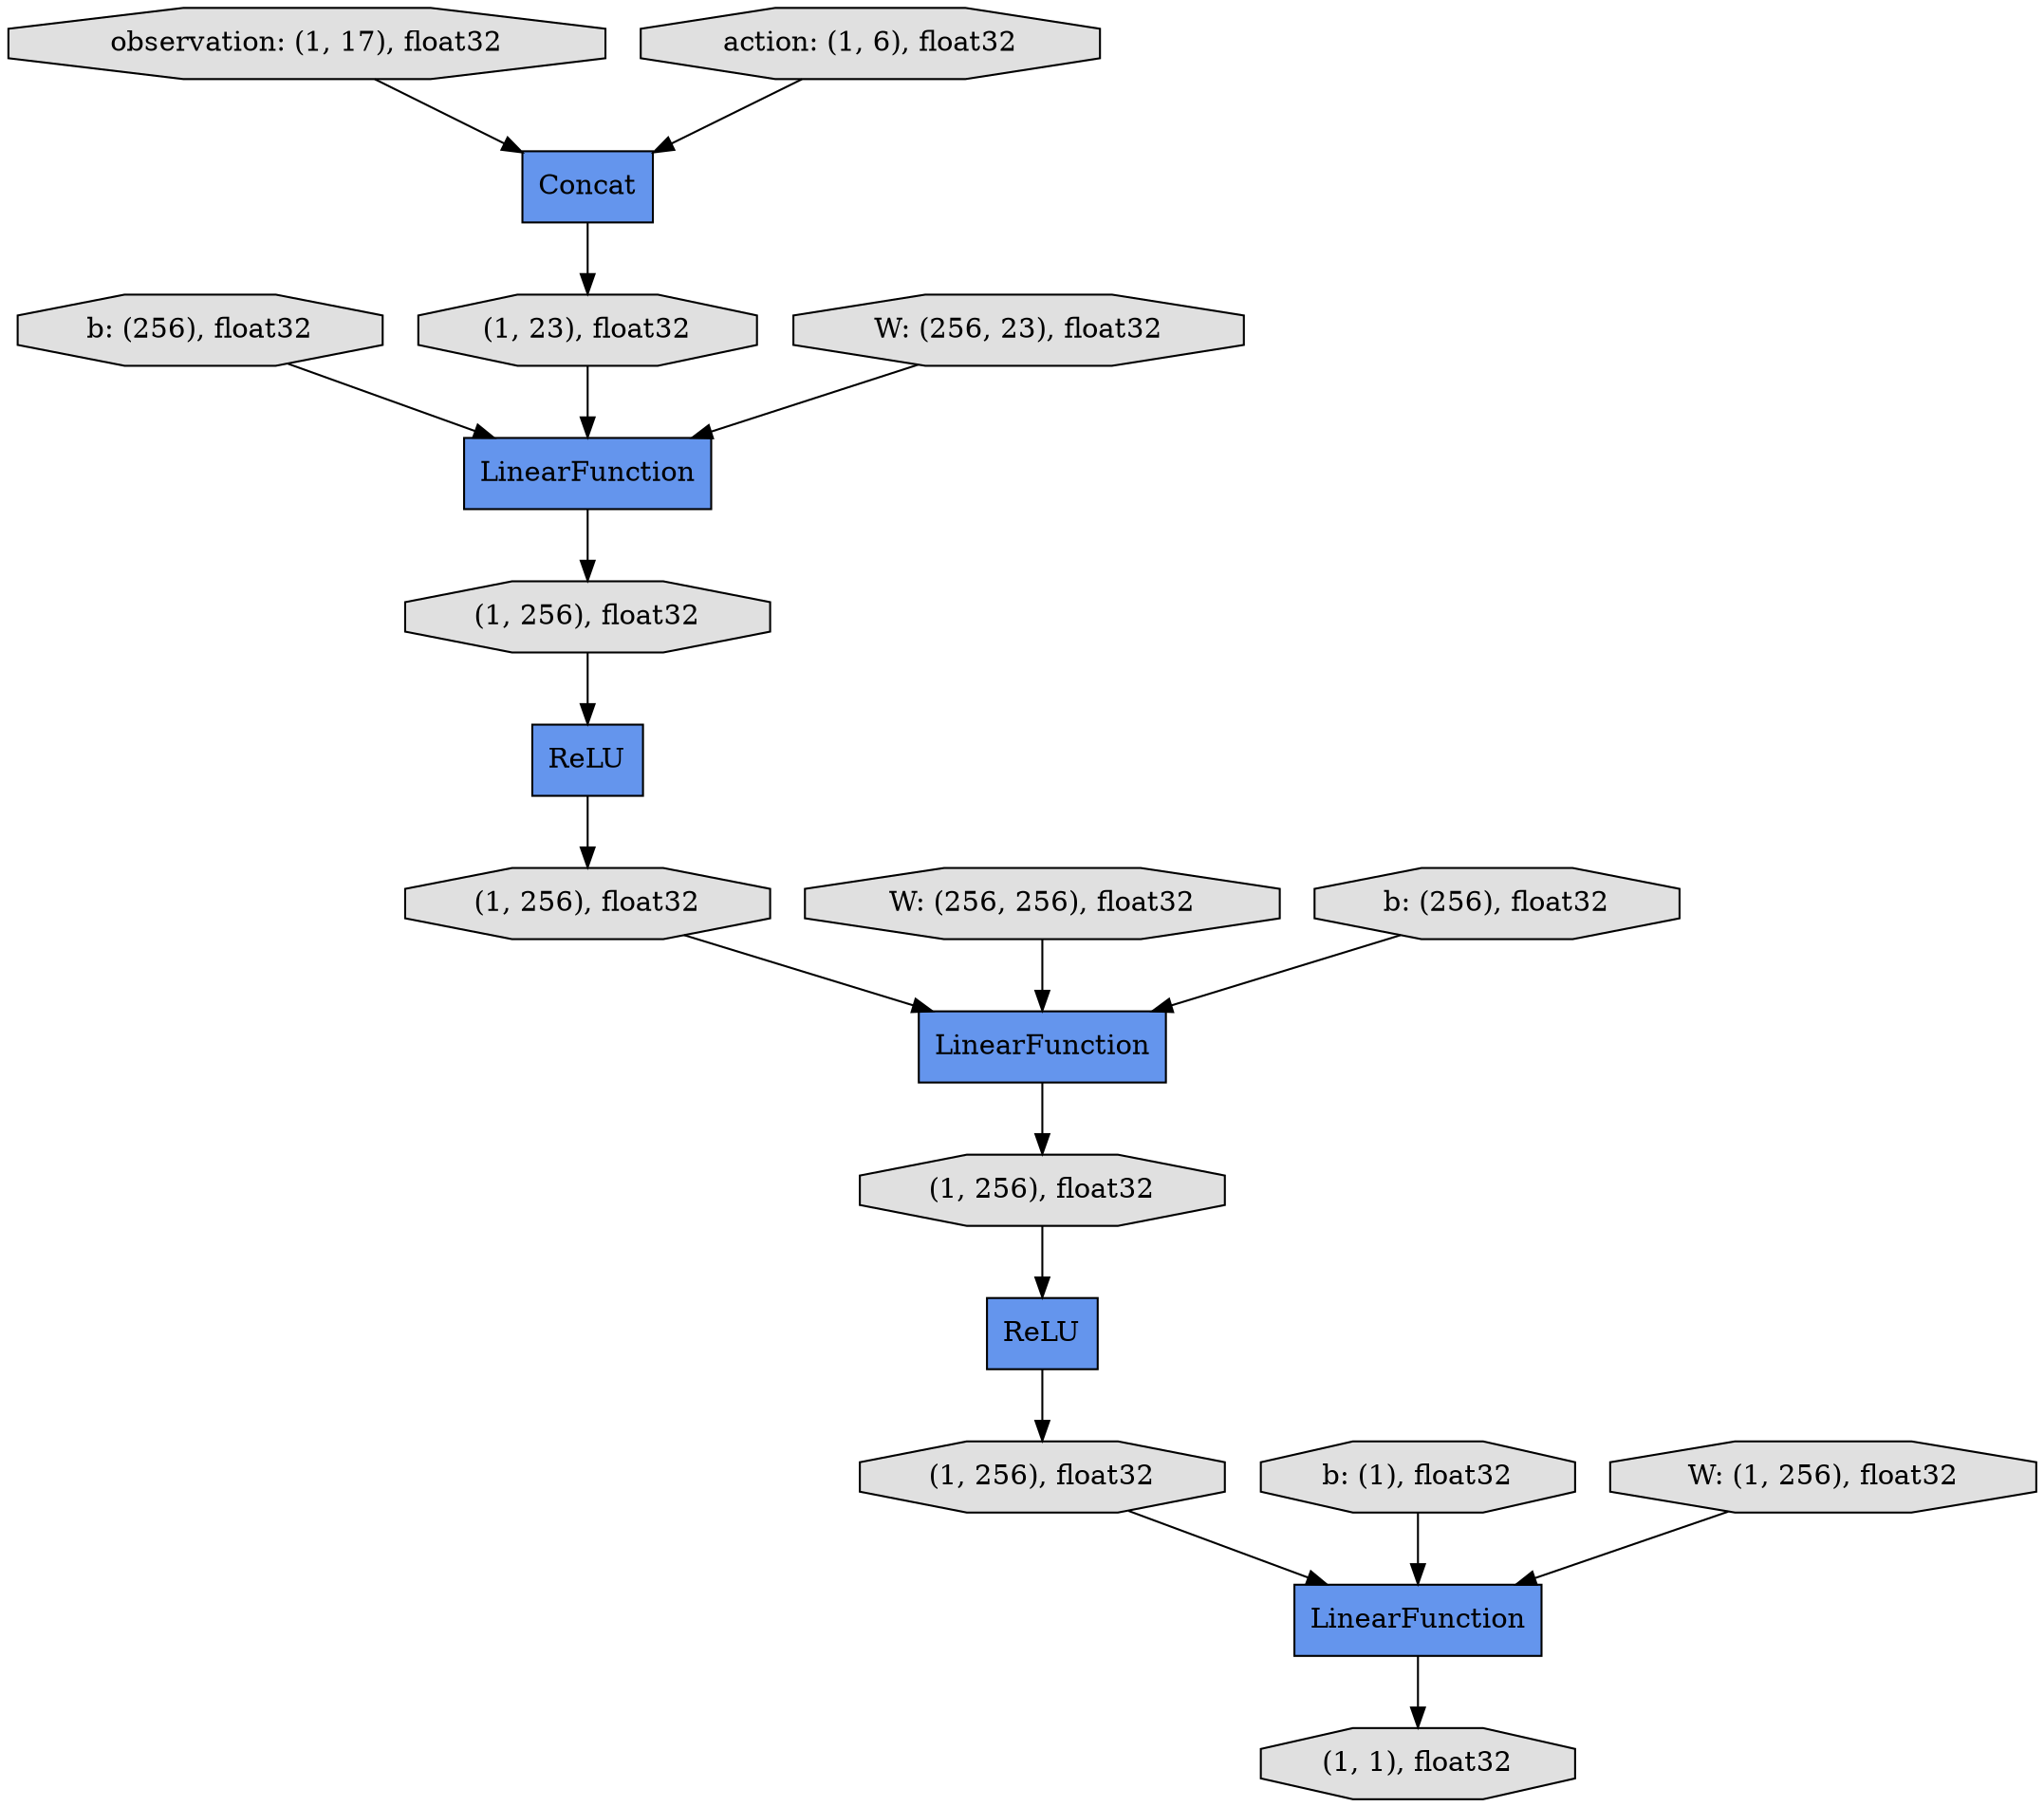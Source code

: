 digraph graphname{rankdir=TB;69107975168 [label="b: (256), float32",shape="octagon",fillcolor="#E0E0E0",style="filled"];69107976232 [label="b: (1), float32",shape="octagon",fillcolor="#E0E0E0",style="filled"];69108006472 [label="ReLU",shape="record",fillcolor="#6495ED",style="filled"];69108005464 [label="LinearFunction",shape="record",fillcolor="#6495ED",style="filled"];69108004960 [label="observation: (1, 17), float32",shape="octagon",fillcolor="#E0E0E0",style="filled"];69108065392 [label="(1, 1), float32",shape="octagon",fillcolor="#E0E0E0",style="filled"];69108005520 [label="(1, 256), float32",shape="octagon",fillcolor="#E0E0E0",style="filled"];4301678240 [label="Concat",shape="record",fillcolor="#6495ED",style="filled"];69108064944 [label="LinearFunction",shape="record",fillcolor="#6495ED",style="filled"];69108005072 [label="action: (1, 6), float32",shape="octagon",fillcolor="#E0E0E0",style="filled"];69108006640 [label="(1, 256), float32",shape="octagon",fillcolor="#E0E0E0",style="filled"];34591944944 [label="(1, 23), float32",shape="octagon",fillcolor="#E0E0E0",style="filled"];69107975448 [label="W: (256, 256), float32",shape="octagon",fillcolor="#E0E0E0",style="filled"];69107974944 [label="W: (256, 23), float32",shape="octagon",fillcolor="#E0E0E0",style="filled"];69107976008 [label="W: (1, 256), float32",shape="octagon",fillcolor="#E0E0E0",style="filled"];69108006752 [label="(1, 256), float32",shape="octagon",fillcolor="#E0E0E0",style="filled"];69108006304 [label="LinearFunction",shape="record",fillcolor="#6495ED",style="filled"];4442681296 [label="ReLU",shape="record",fillcolor="#6495ED",style="filled"];69108005856 [label="(1, 256), float32",shape="octagon",fillcolor="#E0E0E0",style="filled"];69107975672 [label="b: (256), float32",shape="octagon",fillcolor="#E0E0E0",style="filled"];69108064944 -> 69108065392;69108005856 -> 69108006304;69107975448 -> 69108006304;4442681296 -> 69108005856;69107974944 -> 69108005464;69108004960 -> 4301678240;69107976232 -> 69108064944;69107976008 -> 69108064944;69108006304 -> 69108005520;69107975672 -> 69108006304;4301678240 -> 34591944944;69108006640 -> 4442681296;69108005464 -> 69108006640;69108006472 -> 69108006752;69108005520 -> 69108006472;69107975168 -> 69108005464;69108006752 -> 69108064944;34591944944 -> 69108005464;69108005072 -> 4301678240;}